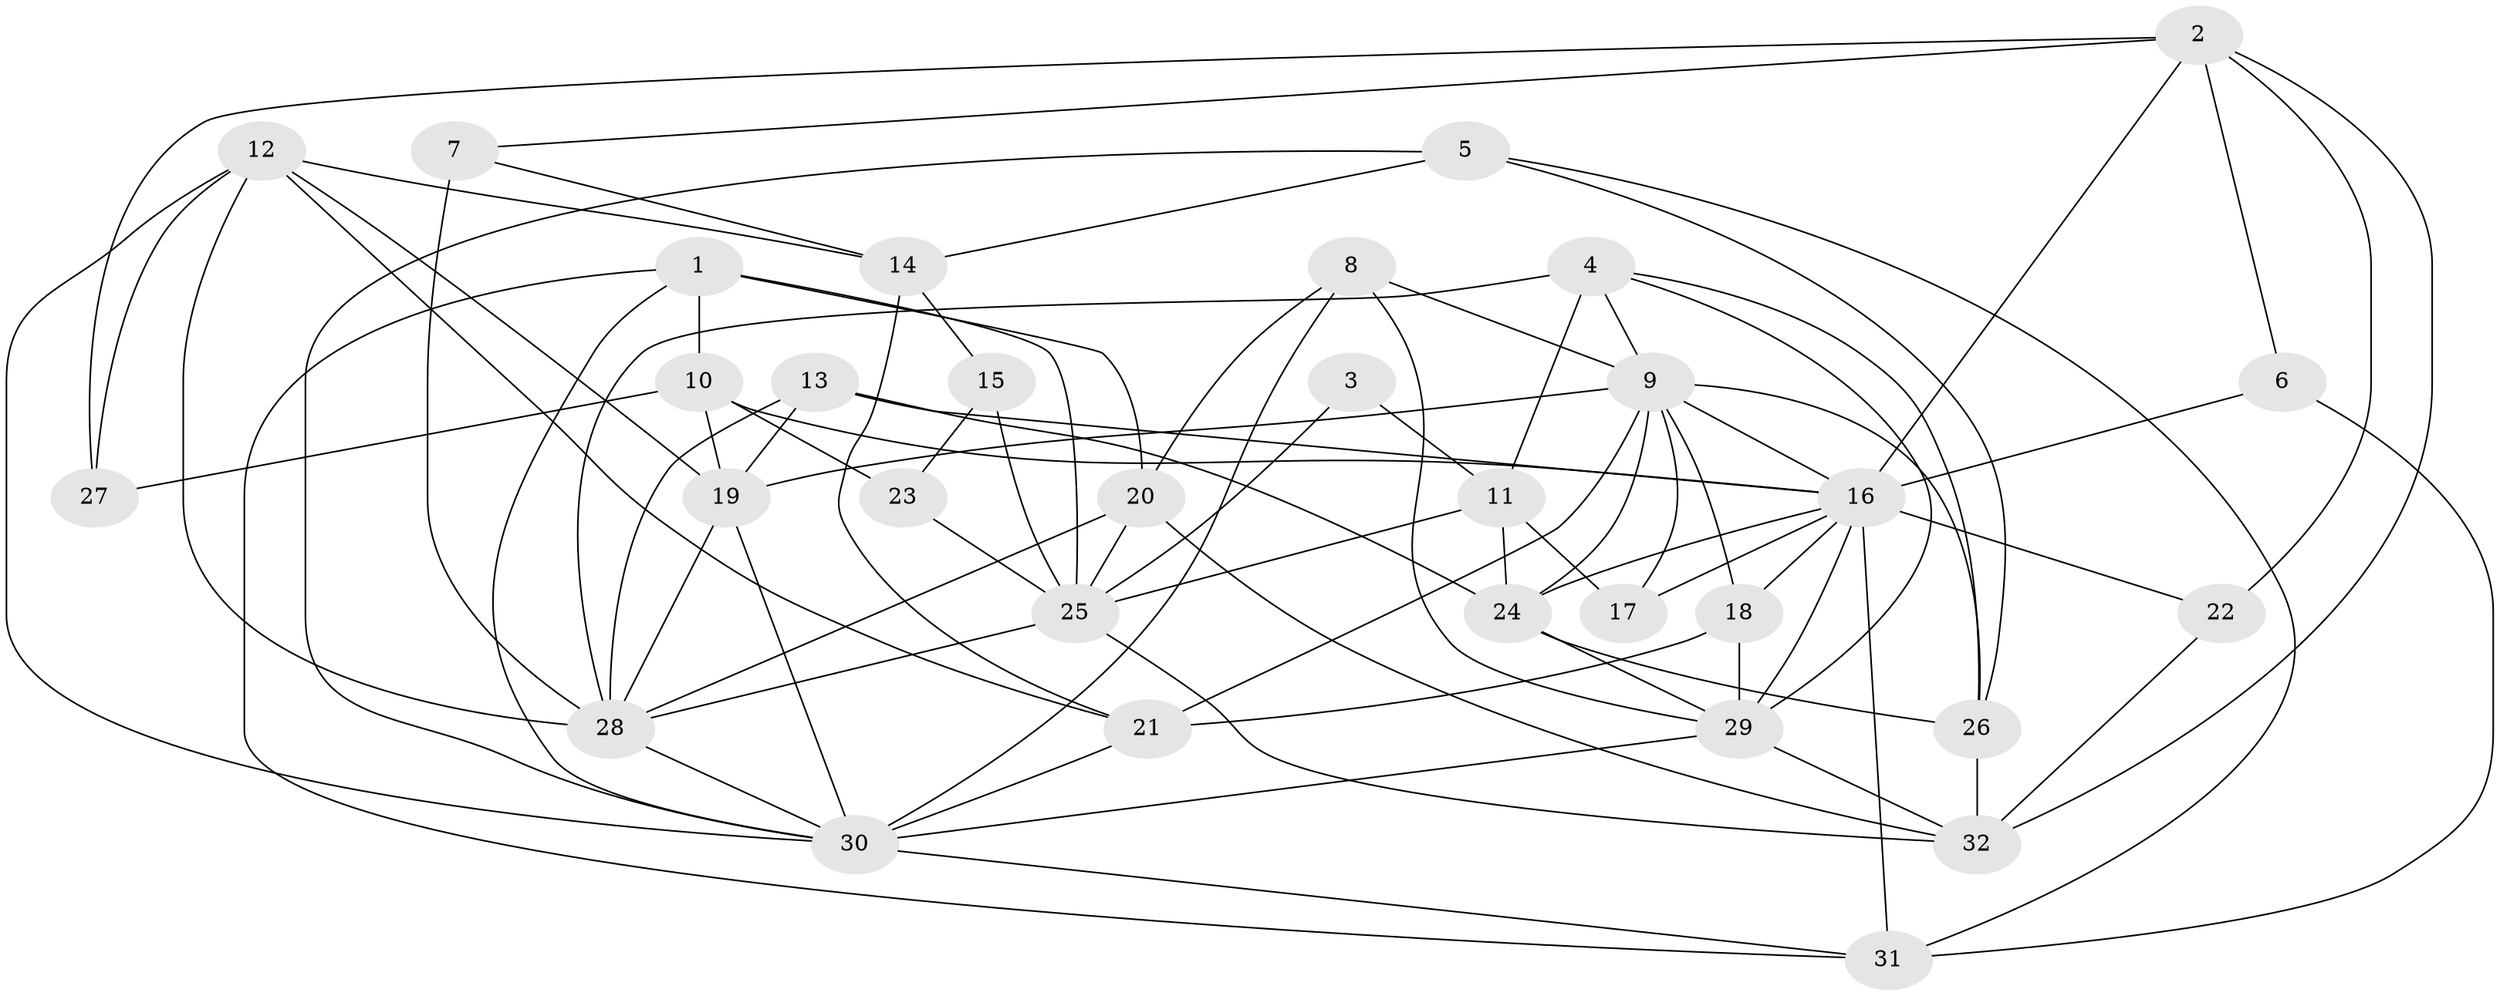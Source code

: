 // original degree distribution, {4: 0.21875, 3: 0.359375, 2: 0.09375, 7: 0.03125, 6: 0.15625, 5: 0.140625}
// Generated by graph-tools (version 1.1) at 2025/02/03/09/25 03:02:15]
// undirected, 32 vertices, 83 edges
graph export_dot {
graph [start="1"]
  node [color=gray90,style=filled];
  1;
  2;
  3;
  4;
  5;
  6;
  7;
  8;
  9;
  10;
  11;
  12;
  13;
  14;
  15;
  16;
  17;
  18;
  19;
  20;
  21;
  22;
  23;
  24;
  25;
  26;
  27;
  28;
  29;
  30;
  31;
  32;
  1 -- 10 [weight=1.0];
  1 -- 20 [weight=1.0];
  1 -- 25 [weight=1.0];
  1 -- 30 [weight=1.0];
  1 -- 31 [weight=1.0];
  2 -- 6 [weight=1.0];
  2 -- 7 [weight=1.0];
  2 -- 16 [weight=1.0];
  2 -- 22 [weight=1.0];
  2 -- 27 [weight=1.0];
  2 -- 32 [weight=1.0];
  3 -- 11 [weight=1.0];
  3 -- 25 [weight=1.0];
  4 -- 9 [weight=1.0];
  4 -- 11 [weight=1.0];
  4 -- 26 [weight=1.0];
  4 -- 28 [weight=2.0];
  4 -- 29 [weight=1.0];
  5 -- 14 [weight=1.0];
  5 -- 26 [weight=1.0];
  5 -- 30 [weight=1.0];
  5 -- 31 [weight=1.0];
  6 -- 16 [weight=2.0];
  6 -- 31 [weight=1.0];
  7 -- 14 [weight=1.0];
  7 -- 28 [weight=2.0];
  8 -- 9 [weight=1.0];
  8 -- 20 [weight=1.0];
  8 -- 29 [weight=1.0];
  8 -- 30 [weight=1.0];
  9 -- 16 [weight=1.0];
  9 -- 17 [weight=1.0];
  9 -- 18 [weight=1.0];
  9 -- 19 [weight=1.0];
  9 -- 21 [weight=1.0];
  9 -- 24 [weight=1.0];
  9 -- 26 [weight=1.0];
  10 -- 16 [weight=1.0];
  10 -- 19 [weight=1.0];
  10 -- 23 [weight=1.0];
  10 -- 27 [weight=1.0];
  11 -- 17 [weight=1.0];
  11 -- 24 [weight=1.0];
  11 -- 25 [weight=1.0];
  12 -- 14 [weight=1.0];
  12 -- 19 [weight=1.0];
  12 -- 21 [weight=1.0];
  12 -- 27 [weight=1.0];
  12 -- 28 [weight=1.0];
  12 -- 30 [weight=1.0];
  13 -- 16 [weight=1.0];
  13 -- 19 [weight=1.0];
  13 -- 24 [weight=1.0];
  13 -- 28 [weight=1.0];
  14 -- 15 [weight=1.0];
  14 -- 21 [weight=1.0];
  15 -- 23 [weight=1.0];
  15 -- 25 [weight=1.0];
  16 -- 17 [weight=1.0];
  16 -- 18 [weight=2.0];
  16 -- 22 [weight=1.0];
  16 -- 24 [weight=2.0];
  16 -- 29 [weight=1.0];
  16 -- 31 [weight=1.0];
  18 -- 21 [weight=1.0];
  18 -- 29 [weight=2.0];
  19 -- 28 [weight=1.0];
  19 -- 30 [weight=2.0];
  20 -- 25 [weight=1.0];
  20 -- 28 [weight=2.0];
  20 -- 32 [weight=2.0];
  21 -- 30 [weight=1.0];
  22 -- 32 [weight=1.0];
  23 -- 25 [weight=1.0];
  24 -- 26 [weight=1.0];
  24 -- 29 [weight=1.0];
  25 -- 28 [weight=1.0];
  25 -- 32 [weight=1.0];
  26 -- 32 [weight=1.0];
  28 -- 30 [weight=1.0];
  29 -- 30 [weight=1.0];
  29 -- 32 [weight=1.0];
  30 -- 31 [weight=1.0];
}

